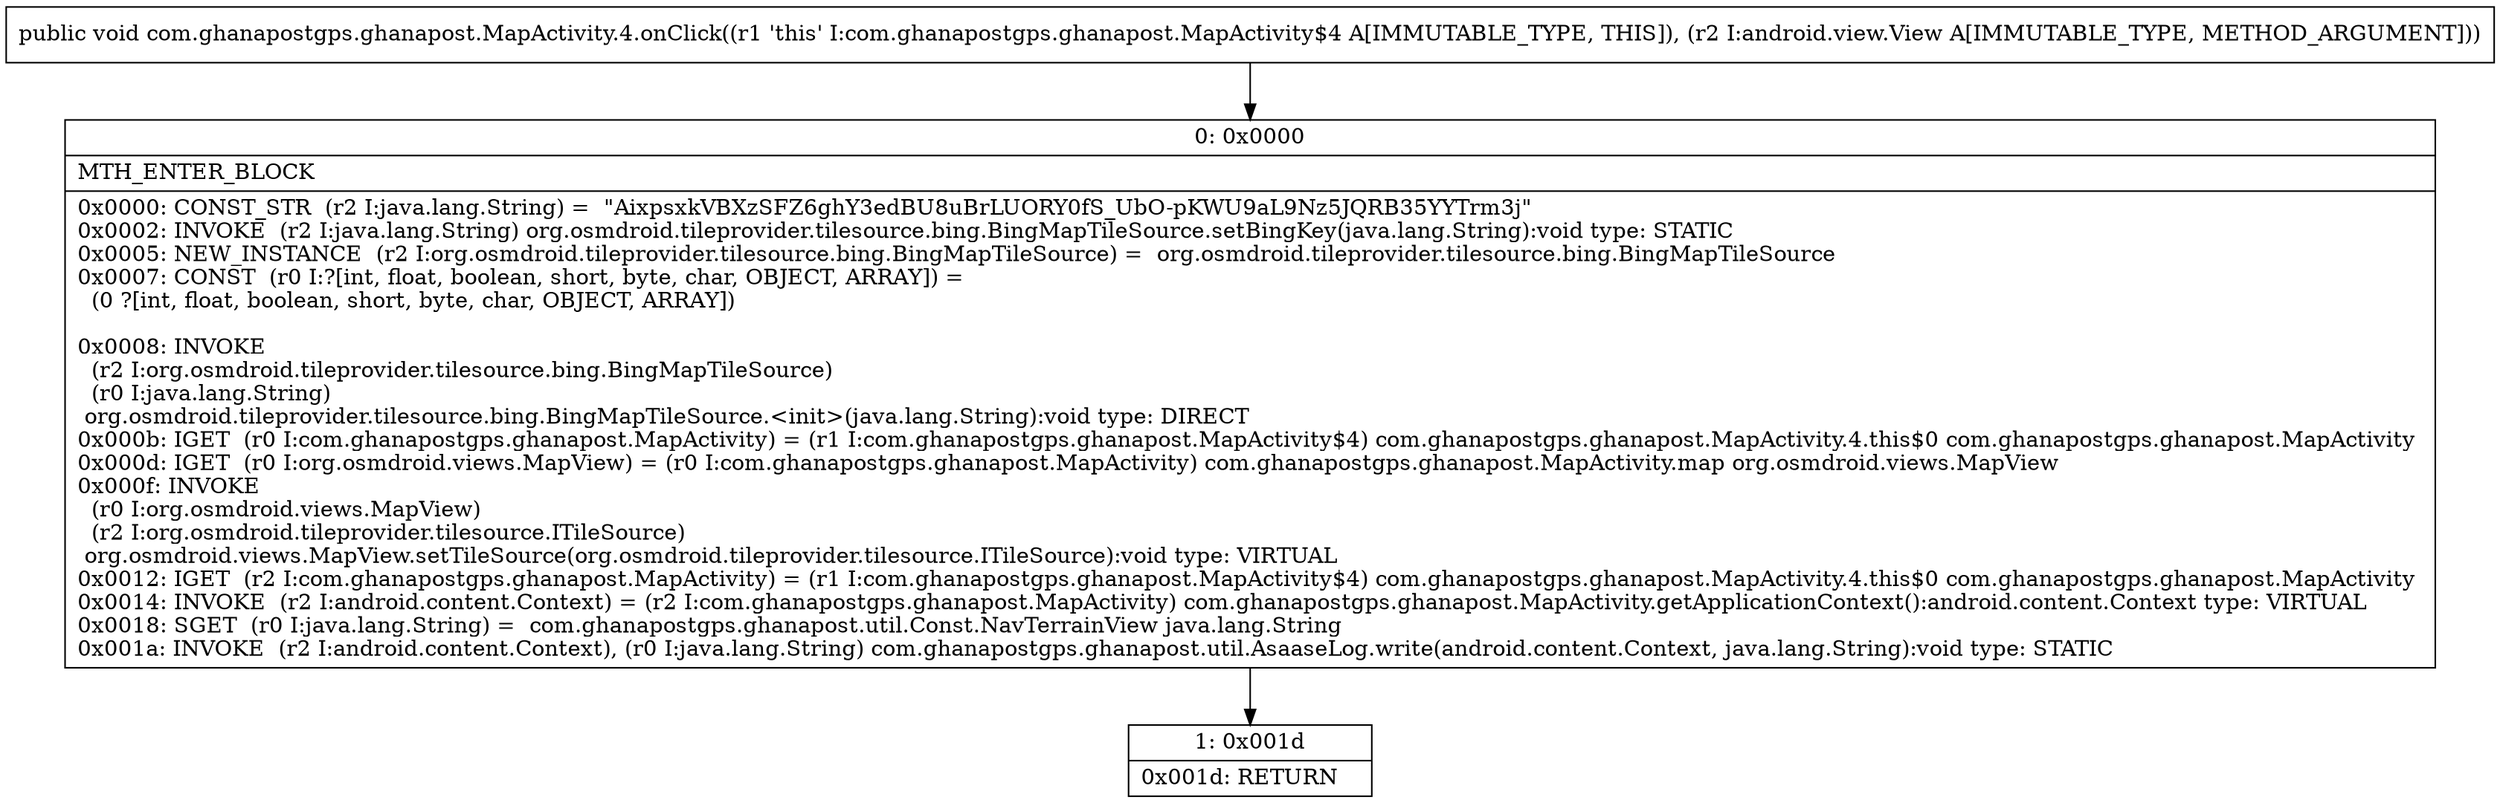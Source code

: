 digraph "CFG forcom.ghanapostgps.ghanapost.MapActivity.4.onClick(Landroid\/view\/View;)V" {
Node_0 [shape=record,label="{0\:\ 0x0000|MTH_ENTER_BLOCK\l|0x0000: CONST_STR  (r2 I:java.lang.String) =  \"AixpsxkVBXzSFZ6ghY3edBU8uBrLUORY0fS_UbO\-pKWU9aL9Nz5JQRB35YYTrm3j\" \l0x0002: INVOKE  (r2 I:java.lang.String) org.osmdroid.tileprovider.tilesource.bing.BingMapTileSource.setBingKey(java.lang.String):void type: STATIC \l0x0005: NEW_INSTANCE  (r2 I:org.osmdroid.tileprovider.tilesource.bing.BingMapTileSource) =  org.osmdroid.tileprovider.tilesource.bing.BingMapTileSource \l0x0007: CONST  (r0 I:?[int, float, boolean, short, byte, char, OBJECT, ARRAY]) = \l  (0 ?[int, float, boolean, short, byte, char, OBJECT, ARRAY])\l \l0x0008: INVOKE  \l  (r2 I:org.osmdroid.tileprovider.tilesource.bing.BingMapTileSource)\l  (r0 I:java.lang.String)\l org.osmdroid.tileprovider.tilesource.bing.BingMapTileSource.\<init\>(java.lang.String):void type: DIRECT \l0x000b: IGET  (r0 I:com.ghanapostgps.ghanapost.MapActivity) = (r1 I:com.ghanapostgps.ghanapost.MapActivity$4) com.ghanapostgps.ghanapost.MapActivity.4.this$0 com.ghanapostgps.ghanapost.MapActivity \l0x000d: IGET  (r0 I:org.osmdroid.views.MapView) = (r0 I:com.ghanapostgps.ghanapost.MapActivity) com.ghanapostgps.ghanapost.MapActivity.map org.osmdroid.views.MapView \l0x000f: INVOKE  \l  (r0 I:org.osmdroid.views.MapView)\l  (r2 I:org.osmdroid.tileprovider.tilesource.ITileSource)\l org.osmdroid.views.MapView.setTileSource(org.osmdroid.tileprovider.tilesource.ITileSource):void type: VIRTUAL \l0x0012: IGET  (r2 I:com.ghanapostgps.ghanapost.MapActivity) = (r1 I:com.ghanapostgps.ghanapost.MapActivity$4) com.ghanapostgps.ghanapost.MapActivity.4.this$0 com.ghanapostgps.ghanapost.MapActivity \l0x0014: INVOKE  (r2 I:android.content.Context) = (r2 I:com.ghanapostgps.ghanapost.MapActivity) com.ghanapostgps.ghanapost.MapActivity.getApplicationContext():android.content.Context type: VIRTUAL \l0x0018: SGET  (r0 I:java.lang.String) =  com.ghanapostgps.ghanapost.util.Const.NavTerrainView java.lang.String \l0x001a: INVOKE  (r2 I:android.content.Context), (r0 I:java.lang.String) com.ghanapostgps.ghanapost.util.AsaaseLog.write(android.content.Context, java.lang.String):void type: STATIC \l}"];
Node_1 [shape=record,label="{1\:\ 0x001d|0x001d: RETURN   \l}"];
MethodNode[shape=record,label="{public void com.ghanapostgps.ghanapost.MapActivity.4.onClick((r1 'this' I:com.ghanapostgps.ghanapost.MapActivity$4 A[IMMUTABLE_TYPE, THIS]), (r2 I:android.view.View A[IMMUTABLE_TYPE, METHOD_ARGUMENT])) }"];
MethodNode -> Node_0;
Node_0 -> Node_1;
}

